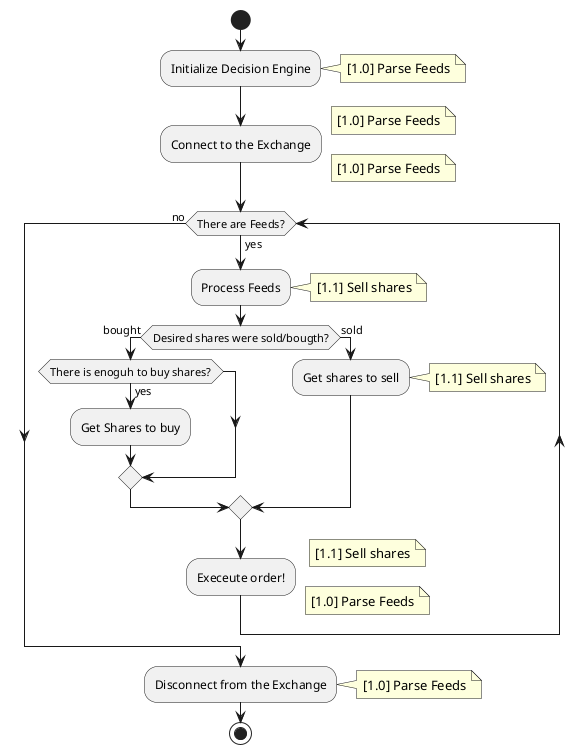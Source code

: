@startuml

start

:Initialize Decision Engine;

note right
[1.0] Parse Feeds
end note

:Connect to the Exchange;

note right
[1.0] Parse Feeds
end note

note right
[1.0] Parse Feeds
end note

while (There are Feeds?) is (yes)

    :Process Feeds;
    note right
        [1.1] Sell shares
    end note

    if (Desired shares were sold/bougth?) then (bought)
        if (There is enoguh to buy shares?) then (yes)
            :Get Shares to buy;
        endif
    else (sold)
        :Get shares to sell;
        note right
            [1.1] Sell shares
        end note
    endif
    :Execeute order!;
        note right
        [1.1] Sell shares
    end note

endwhile (no)
note right
[1.0] Parse Feeds
end note


:Disconnect from the Exchange;
note right
[1.0] Parse Feeds
end note


stop

@enduml

